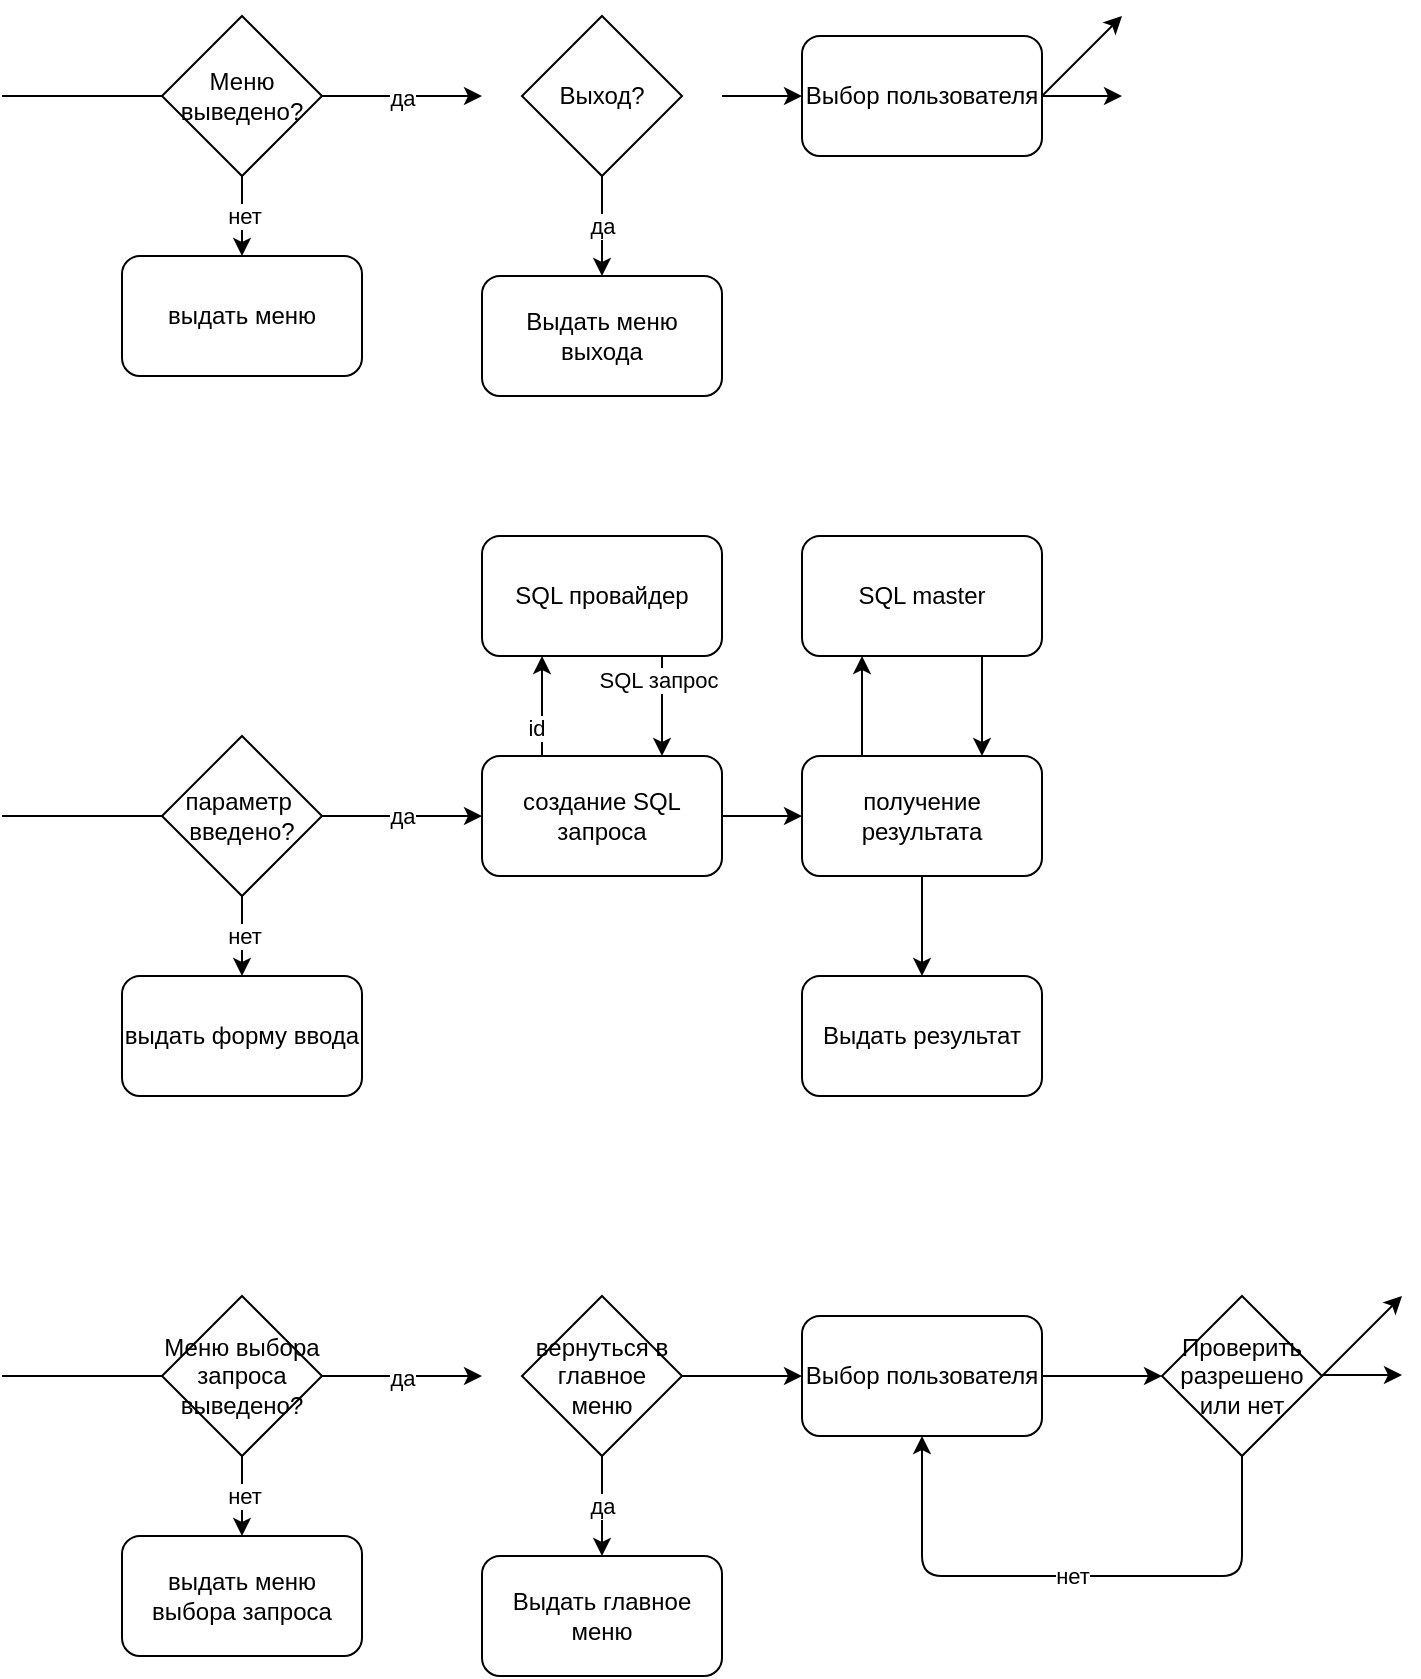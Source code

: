 <mxfile version="14.4.3" type="device"><diagram id="axVE65vTjQChyArGUp8-" name="Страница 1"><mxGraphModel dx="1024" dy="592" grid="1" gridSize="10" guides="1" tooltips="1" connect="1" arrows="1" fold="1" page="1" pageScale="1" pageWidth="827" pageHeight="1169" math="0" shadow="0"><root><mxCell id="0"/><mxCell id="1" parent="0"/><mxCell id="axuG9HNhPa3ARf2KDFzU-4" value="нет" style="edgeStyle=orthogonalEdgeStyle;rounded=0;orthogonalLoop=1;jettySize=auto;html=1;" parent="1" source="axuG9HNhPa3ARf2KDFzU-1" edge="1"><mxGeometry relative="1" as="geometry"><mxPoint x="200" y="280" as="targetPoint"/></mxGeometry></mxCell><mxCell id="axuG9HNhPa3ARf2KDFzU-7" value="да" style="edgeStyle=orthogonalEdgeStyle;rounded=0;orthogonalLoop=1;jettySize=auto;html=1;exitX=1;exitY=0.5;exitDx=0;exitDy=0;entryX=0;entryY=0.5;entryDx=0;entryDy=0;" parent="1" source="axuG9HNhPa3ARf2KDFzU-1" edge="1"><mxGeometry relative="1" as="geometry"><mxPoint x="320" y="200" as="targetPoint"/></mxGeometry></mxCell><mxCell id="axuG9HNhPa3ARf2KDFzU-1" value="Меню выведено?" style="rhombus;whiteSpace=wrap;html=1;" parent="1" vertex="1"><mxGeometry x="160" y="160" width="80" height="80" as="geometry"/></mxCell><mxCell id="axuG9HNhPa3ARf2KDFzU-2" value="" style="endArrow=none;html=1;entryX=0;entryY=0.5;entryDx=0;entryDy=0;" parent="1" target="axuG9HNhPa3ARf2KDFzU-1" edge="1"><mxGeometry width="50" height="50" relative="1" as="geometry"><mxPoint x="80" y="200" as="sourcePoint"/><mxPoint x="110" y="190" as="targetPoint"/></mxGeometry></mxCell><mxCell id="axuG9HNhPa3ARf2KDFzU-5" value="выдать меню" style="rounded=1;whiteSpace=wrap;html=1;" parent="1" vertex="1"><mxGeometry x="140" y="280" width="120" height="60" as="geometry"/></mxCell><mxCell id="axuG9HNhPa3ARf2KDFzU-9" value="" style="endArrow=classic;html=1;exitX=1;exitY=0.5;exitDx=0;exitDy=0;" parent="1" edge="1"><mxGeometry width="50" height="50" relative="1" as="geometry"><mxPoint x="440" y="200" as="sourcePoint"/><mxPoint x="480" y="200" as="targetPoint"/></mxGeometry></mxCell><mxCell id="axuG9HNhPa3ARf2KDFzU-10" value="да" style="endArrow=classic;html=1;exitX=0.5;exitY=1;exitDx=0;exitDy=0;" parent="1" target="cpjUc5zRnfe1LBRDh5ch-1" edge="1"><mxGeometry width="50" height="50" relative="1" as="geometry"><mxPoint x="380" y="240" as="sourcePoint"/><mxPoint x="480" y="250" as="targetPoint"/></mxGeometry></mxCell><mxCell id="axuG9HNhPa3ARf2KDFzU-11" value="нет" style="edgeStyle=orthogonalEdgeStyle;rounded=0;orthogonalLoop=1;jettySize=auto;html=1;" parent="1" source="axuG9HNhPa3ARf2KDFzU-13" edge="1"><mxGeometry relative="1" as="geometry"><mxPoint x="200" y="640" as="targetPoint"/></mxGeometry></mxCell><mxCell id="axuG9HNhPa3ARf2KDFzU-12" value="да" style="edgeStyle=orthogonalEdgeStyle;rounded=0;orthogonalLoop=1;jettySize=auto;html=1;exitX=1;exitY=0.5;exitDx=0;exitDy=0;entryX=0;entryY=0.5;entryDx=0;entryDy=0;" parent="1" source="axuG9HNhPa3ARf2KDFzU-13" target="axuG9HNhPa3ARf2KDFzU-16" edge="1"><mxGeometry relative="1" as="geometry"/></mxCell><mxCell id="axuG9HNhPa3ARf2KDFzU-13" value="параметр&amp;nbsp;&lt;br&gt;введено?" style="rhombus;whiteSpace=wrap;html=1;" parent="1" vertex="1"><mxGeometry x="160" y="520" width="80" height="80" as="geometry"/></mxCell><mxCell id="axuG9HNhPa3ARf2KDFzU-14" value="" style="endArrow=none;html=1;entryX=0;entryY=0.5;entryDx=0;entryDy=0;" parent="1" target="axuG9HNhPa3ARf2KDFzU-13" edge="1"><mxGeometry width="50" height="50" relative="1" as="geometry"><mxPoint x="80" y="560" as="sourcePoint"/><mxPoint x="110" y="550" as="targetPoint"/></mxGeometry></mxCell><mxCell id="axuG9HNhPa3ARf2KDFzU-15" value="выдать форму ввода" style="rounded=1;whiteSpace=wrap;html=1;" parent="1" vertex="1"><mxGeometry x="140" y="640" width="120" height="60" as="geometry"/></mxCell><mxCell id="axuG9HNhPa3ARf2KDFzU-24" value="" style="edgeStyle=orthogonalEdgeStyle;rounded=0;orthogonalLoop=1;jettySize=auto;html=1;" parent="1" source="axuG9HNhPa3ARf2KDFzU-16" target="axuG9HNhPa3ARf2KDFzU-20" edge="1"><mxGeometry relative="1" as="geometry"/></mxCell><mxCell id="axuG9HNhPa3ARf2KDFzU-16" value="создание SQL запроса" style="rounded=1;whiteSpace=wrap;html=1;" parent="1" vertex="1"><mxGeometry x="320" y="530" width="120" height="60" as="geometry"/></mxCell><mxCell id="axuG9HNhPa3ARf2KDFzU-17" value="" style="endArrow=classic;html=1;" parent="1" edge="1"><mxGeometry width="50" height="50" relative="1" as="geometry"><mxPoint x="350" y="530" as="sourcePoint"/><mxPoint x="350" y="480" as="targetPoint"/></mxGeometry></mxCell><mxCell id="axuG9HNhPa3ARf2KDFzU-26" value="id&lt;br&gt;" style="edgeLabel;html=1;align=center;verticalAlign=middle;resizable=0;points=[];" parent="axuG9HNhPa3ARf2KDFzU-17" vertex="1" connectable="0"><mxGeometry x="-0.44" y="3" relative="1" as="geometry"><mxPoint as="offset"/></mxGeometry></mxCell><mxCell id="axuG9HNhPa3ARf2KDFzU-18" value="" style="endArrow=classic;html=1;entryX=0.75;entryY=0;entryDx=0;entryDy=0;" parent="1" target="axuG9HNhPa3ARf2KDFzU-16" edge="1"><mxGeometry width="50" height="50" relative="1" as="geometry"><mxPoint x="410" y="480" as="sourcePoint"/><mxPoint x="460" y="500" as="targetPoint"/></mxGeometry></mxCell><mxCell id="axuG9HNhPa3ARf2KDFzU-25" value="SQL запрос" style="edgeLabel;html=1;align=center;verticalAlign=middle;resizable=0;points=[];" parent="axuG9HNhPa3ARf2KDFzU-18" vertex="1" connectable="0"><mxGeometry x="-0.52" y="-2" relative="1" as="geometry"><mxPoint as="offset"/></mxGeometry></mxCell><mxCell id="axuG9HNhPa3ARf2KDFzU-19" value="SQL провайдер" style="rounded=1;whiteSpace=wrap;html=1;" parent="1" vertex="1"><mxGeometry x="320" y="420" width="120" height="60" as="geometry"/></mxCell><mxCell id="axuG9HNhPa3ARf2KDFzU-28" value="" style="edgeStyle=orthogonalEdgeStyle;rounded=0;orthogonalLoop=1;jettySize=auto;html=1;" parent="1" source="axuG9HNhPa3ARf2KDFzU-20" target="axuG9HNhPa3ARf2KDFzU-27" edge="1"><mxGeometry relative="1" as="geometry"/></mxCell><mxCell id="axuG9HNhPa3ARf2KDFzU-20" value="получение результата" style="rounded=1;whiteSpace=wrap;html=1;" parent="1" vertex="1"><mxGeometry x="480" y="530" width="120" height="60" as="geometry"/></mxCell><mxCell id="axuG9HNhPa3ARf2KDFzU-21" value="" style="endArrow=classic;html=1;" parent="1" edge="1"><mxGeometry width="50" height="50" relative="1" as="geometry"><mxPoint x="510" y="530" as="sourcePoint"/><mxPoint x="510" y="480" as="targetPoint"/></mxGeometry></mxCell><mxCell id="axuG9HNhPa3ARf2KDFzU-22" value="" style="endArrow=classic;html=1;entryX=0.75;entryY=0;entryDx=0;entryDy=0;" parent="1" target="axuG9HNhPa3ARf2KDFzU-20" edge="1"><mxGeometry width="50" height="50" relative="1" as="geometry"><mxPoint x="570" y="480" as="sourcePoint"/><mxPoint x="620" y="500" as="targetPoint"/></mxGeometry></mxCell><mxCell id="axuG9HNhPa3ARf2KDFzU-23" value="SQL master" style="rounded=1;whiteSpace=wrap;html=1;" parent="1" vertex="1"><mxGeometry x="480" y="420" width="120" height="60" as="geometry"/></mxCell><mxCell id="axuG9HNhPa3ARf2KDFzU-27" value="Выдать результат" style="rounded=1;whiteSpace=wrap;html=1;" parent="1" vertex="1"><mxGeometry x="480" y="640" width="120" height="60" as="geometry"/></mxCell><mxCell id="cpjUc5zRnfe1LBRDh5ch-1" value="Выдать меню выхода" style="rounded=1;whiteSpace=wrap;html=1;" parent="1" vertex="1"><mxGeometry x="320" y="290" width="120" height="60" as="geometry"/></mxCell><mxCell id="cpjUc5zRnfe1LBRDh5ch-2" value="Выбор пользователя" style="rounded=1;whiteSpace=wrap;html=1;" parent="1" vertex="1"><mxGeometry x="480" y="170" width="120" height="60" as="geometry"/></mxCell><mxCell id="cpjUc5zRnfe1LBRDh5ch-4" value="" style="endArrow=classic;html=1;exitX=1;exitY=0.5;exitDx=0;exitDy=0;" parent="1" edge="1"><mxGeometry width="50" height="50" relative="1" as="geometry"><mxPoint x="600" y="200" as="sourcePoint"/><mxPoint x="640" y="200" as="targetPoint"/></mxGeometry></mxCell><mxCell id="cpjUc5zRnfe1LBRDh5ch-5" value="" style="endArrow=classic;html=1;exitX=1;exitY=0.5;exitDx=0;exitDy=0;" parent="1" edge="1"><mxGeometry width="50" height="50" relative="1" as="geometry"><mxPoint x="600" y="200" as="sourcePoint"/><mxPoint x="640" y="160" as="targetPoint"/></mxGeometry></mxCell><mxCell id="cpjUc5zRnfe1LBRDh5ch-6" value="&lt;span&gt;Выход?&lt;br&gt;&lt;/span&gt;" style="rhombus;whiteSpace=wrap;html=1;" parent="1" vertex="1"><mxGeometry x="340" y="160" width="80" height="80" as="geometry"/></mxCell><mxCell id="cpjUc5zRnfe1LBRDh5ch-7" value="нет" style="edgeStyle=orthogonalEdgeStyle;rounded=0;orthogonalLoop=1;jettySize=auto;html=1;" parent="1" source="cpjUc5zRnfe1LBRDh5ch-9" edge="1"><mxGeometry relative="1" as="geometry"><mxPoint x="200.0" y="920" as="targetPoint"/></mxGeometry></mxCell><mxCell id="cpjUc5zRnfe1LBRDh5ch-8" value="да" style="edgeStyle=orthogonalEdgeStyle;rounded=0;orthogonalLoop=1;jettySize=auto;html=1;exitX=1;exitY=0.5;exitDx=0;exitDy=0;entryX=0;entryY=0.5;entryDx=0;entryDy=0;" parent="1" source="cpjUc5zRnfe1LBRDh5ch-9" edge="1"><mxGeometry relative="1" as="geometry"><mxPoint x="320.0" y="840" as="targetPoint"/></mxGeometry></mxCell><mxCell id="cpjUc5zRnfe1LBRDh5ch-9" value="Меню выбора запроса выведено?" style="rhombus;whiteSpace=wrap;html=1;" parent="1" vertex="1"><mxGeometry x="160" y="800" width="80" height="80" as="geometry"/></mxCell><mxCell id="cpjUc5zRnfe1LBRDh5ch-10" value="" style="endArrow=none;html=1;entryX=0;entryY=0.5;entryDx=0;entryDy=0;" parent="1" target="cpjUc5zRnfe1LBRDh5ch-9" edge="1"><mxGeometry width="50" height="50" relative="1" as="geometry"><mxPoint x="80.0" y="840" as="sourcePoint"/><mxPoint x="110" y="830" as="targetPoint"/></mxGeometry></mxCell><mxCell id="cpjUc5zRnfe1LBRDh5ch-11" value="выдать меню выбора запроса" style="rounded=1;whiteSpace=wrap;html=1;" parent="1" vertex="1"><mxGeometry x="140" y="920" width="120" height="60" as="geometry"/></mxCell><mxCell id="cpjUc5zRnfe1LBRDh5ch-19" value="Выбор пользователя" style="rounded=1;whiteSpace=wrap;html=1;" parent="1" vertex="1"><mxGeometry x="480" y="810" width="120" height="60" as="geometry"/></mxCell><mxCell id="cpjUc5zRnfe1LBRDh5ch-20" value="" style="endArrow=classic;html=1;exitX=1;exitY=0.5;exitDx=0;exitDy=0;" parent="1" edge="1"><mxGeometry width="50" height="50" relative="1" as="geometry"><mxPoint x="740" y="839.5" as="sourcePoint"/><mxPoint x="780" y="839.5" as="targetPoint"/></mxGeometry></mxCell><mxCell id="cpjUc5zRnfe1LBRDh5ch-21" value="" style="endArrow=classic;html=1;exitX=1;exitY=0.5;exitDx=0;exitDy=0;" parent="1" edge="1"><mxGeometry width="50" height="50" relative="1" as="geometry"><mxPoint x="740" y="840" as="sourcePoint"/><mxPoint x="780" y="800" as="targetPoint"/></mxGeometry></mxCell><mxCell id="cpjUc5zRnfe1LBRDh5ch-22" value="да" style="endArrow=classic;html=1;exitX=0.5;exitY=1;exitDx=0;exitDy=0;" parent="1" target="cpjUc5zRnfe1LBRDh5ch-23" edge="1"><mxGeometry width="50" height="50" relative="1" as="geometry"><mxPoint x="380" y="880" as="sourcePoint"/><mxPoint x="480" y="890" as="targetPoint"/></mxGeometry></mxCell><mxCell id="cpjUc5zRnfe1LBRDh5ch-23" value="Выдать главное меню" style="rounded=1;whiteSpace=wrap;html=1;" parent="1" vertex="1"><mxGeometry x="320" y="930" width="120" height="60" as="geometry"/></mxCell><mxCell id="cpjUc5zRnfe1LBRDh5ch-25" value="" style="edgeStyle=orthogonalEdgeStyle;rounded=0;orthogonalLoop=1;jettySize=auto;html=1;" parent="1" source="cpjUc5zRnfe1LBRDh5ch-24" target="cpjUc5zRnfe1LBRDh5ch-19" edge="1"><mxGeometry relative="1" as="geometry"/></mxCell><mxCell id="cpjUc5zRnfe1LBRDh5ch-24" value="&lt;span&gt;вернуться в главное меню&lt;br&gt;&lt;/span&gt;" style="rhombus;whiteSpace=wrap;html=1;" parent="1" vertex="1"><mxGeometry x="340" y="800" width="80" height="80" as="geometry"/></mxCell><mxCell id="3v7B1k08mUyaV28QGLko-1" value="Проверить разрешено или нет" style="rhombus;whiteSpace=wrap;html=1;" vertex="1" parent="1"><mxGeometry x="660" y="800" width="80" height="80" as="geometry"/></mxCell><mxCell id="3v7B1k08mUyaV28QGLko-2" value="" style="endArrow=classic;html=1;entryX=0;entryY=0.5;entryDx=0;entryDy=0;" edge="1" parent="1" target="3v7B1k08mUyaV28QGLko-1"><mxGeometry width="50" height="50" relative="1" as="geometry"><mxPoint x="600" y="840" as="sourcePoint"/><mxPoint x="650" y="790" as="targetPoint"/></mxGeometry></mxCell><mxCell id="3v7B1k08mUyaV28QGLko-3" value="нет" style="endArrow=classic;html=1;entryX=0.5;entryY=1;entryDx=0;entryDy=0;exitX=0.5;exitY=1;exitDx=0;exitDy=0;" edge="1" parent="1" source="3v7B1k08mUyaV28QGLko-1" target="cpjUc5zRnfe1LBRDh5ch-19"><mxGeometry width="50" height="50" relative="1" as="geometry"><mxPoint x="540" y="1010" as="sourcePoint"/><mxPoint x="590" y="960" as="targetPoint"/><Array as="points"><mxPoint x="700" y="940"/><mxPoint x="540" y="940"/></Array></mxGeometry></mxCell></root></mxGraphModel></diagram></mxfile>